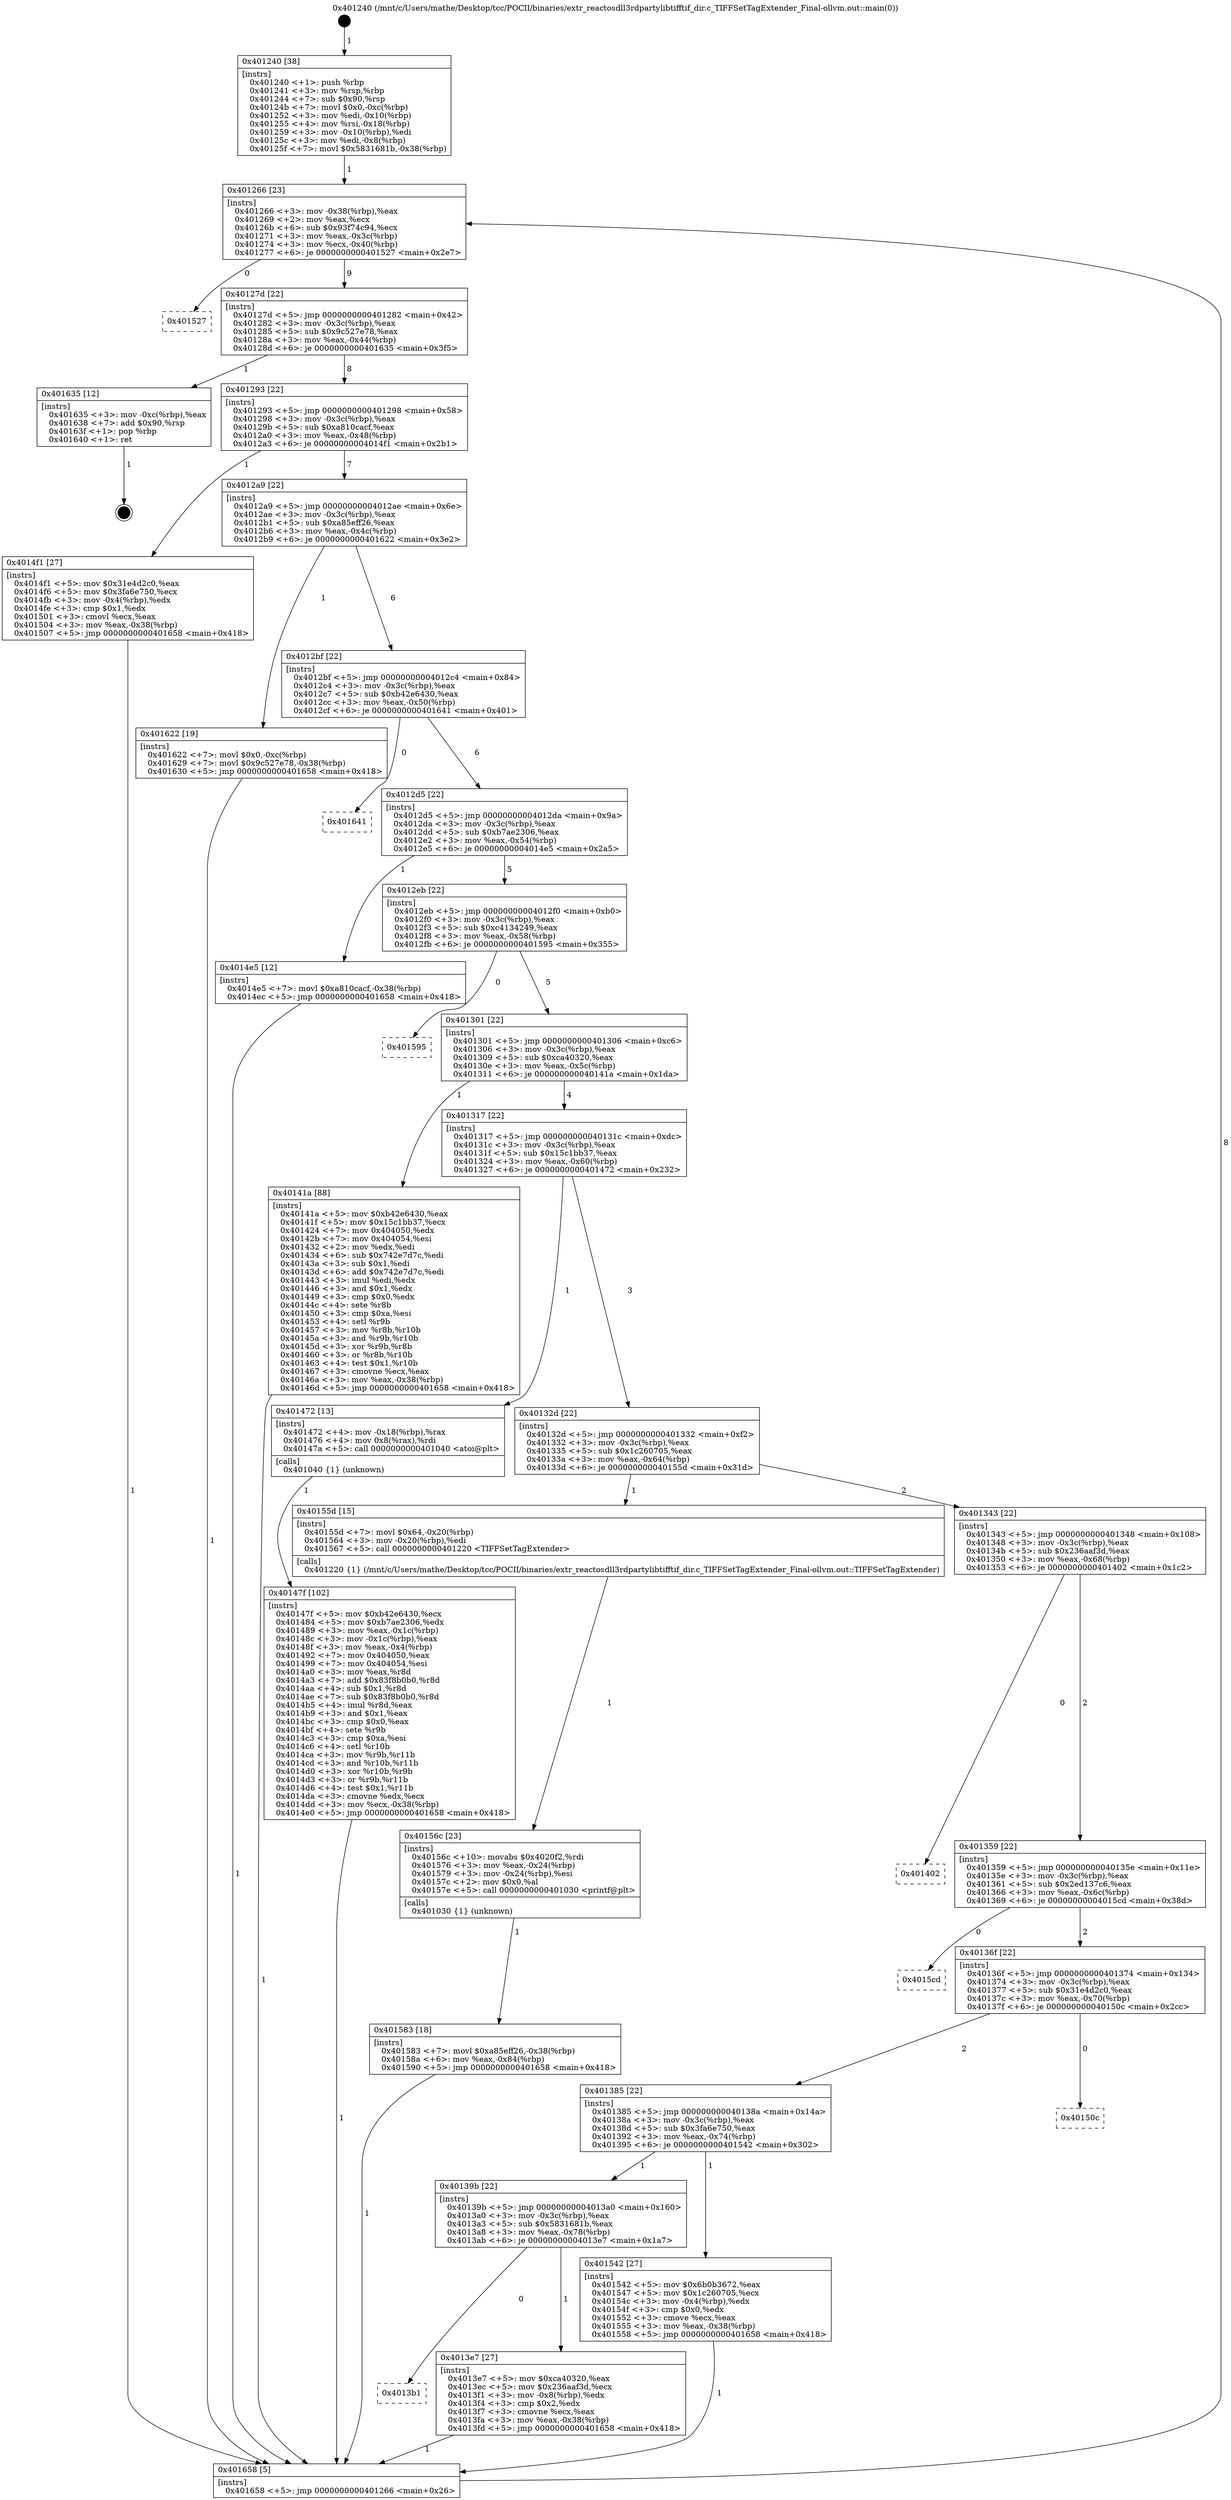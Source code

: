 digraph "0x401240" {
  label = "0x401240 (/mnt/c/Users/mathe/Desktop/tcc/POCII/binaries/extr_reactosdll3rdpartylibtifftif_dir.c_TIFFSetTagExtender_Final-ollvm.out::main(0))"
  labelloc = "t"
  node[shape=record]

  Entry [label="",width=0.3,height=0.3,shape=circle,fillcolor=black,style=filled]
  "0x401266" [label="{
     0x401266 [23]\l
     | [instrs]\l
     &nbsp;&nbsp;0x401266 \<+3\>: mov -0x38(%rbp),%eax\l
     &nbsp;&nbsp;0x401269 \<+2\>: mov %eax,%ecx\l
     &nbsp;&nbsp;0x40126b \<+6\>: sub $0x93f74c94,%ecx\l
     &nbsp;&nbsp;0x401271 \<+3\>: mov %eax,-0x3c(%rbp)\l
     &nbsp;&nbsp;0x401274 \<+3\>: mov %ecx,-0x40(%rbp)\l
     &nbsp;&nbsp;0x401277 \<+6\>: je 0000000000401527 \<main+0x2e7\>\l
  }"]
  "0x401527" [label="{
     0x401527\l
  }", style=dashed]
  "0x40127d" [label="{
     0x40127d [22]\l
     | [instrs]\l
     &nbsp;&nbsp;0x40127d \<+5\>: jmp 0000000000401282 \<main+0x42\>\l
     &nbsp;&nbsp;0x401282 \<+3\>: mov -0x3c(%rbp),%eax\l
     &nbsp;&nbsp;0x401285 \<+5\>: sub $0x9c527e78,%eax\l
     &nbsp;&nbsp;0x40128a \<+3\>: mov %eax,-0x44(%rbp)\l
     &nbsp;&nbsp;0x40128d \<+6\>: je 0000000000401635 \<main+0x3f5\>\l
  }"]
  Exit [label="",width=0.3,height=0.3,shape=circle,fillcolor=black,style=filled,peripheries=2]
  "0x401635" [label="{
     0x401635 [12]\l
     | [instrs]\l
     &nbsp;&nbsp;0x401635 \<+3\>: mov -0xc(%rbp),%eax\l
     &nbsp;&nbsp;0x401638 \<+7\>: add $0x90,%rsp\l
     &nbsp;&nbsp;0x40163f \<+1\>: pop %rbp\l
     &nbsp;&nbsp;0x401640 \<+1\>: ret\l
  }"]
  "0x401293" [label="{
     0x401293 [22]\l
     | [instrs]\l
     &nbsp;&nbsp;0x401293 \<+5\>: jmp 0000000000401298 \<main+0x58\>\l
     &nbsp;&nbsp;0x401298 \<+3\>: mov -0x3c(%rbp),%eax\l
     &nbsp;&nbsp;0x40129b \<+5\>: sub $0xa810cacf,%eax\l
     &nbsp;&nbsp;0x4012a0 \<+3\>: mov %eax,-0x48(%rbp)\l
     &nbsp;&nbsp;0x4012a3 \<+6\>: je 00000000004014f1 \<main+0x2b1\>\l
  }"]
  "0x401583" [label="{
     0x401583 [18]\l
     | [instrs]\l
     &nbsp;&nbsp;0x401583 \<+7\>: movl $0xa85eff26,-0x38(%rbp)\l
     &nbsp;&nbsp;0x40158a \<+6\>: mov %eax,-0x84(%rbp)\l
     &nbsp;&nbsp;0x401590 \<+5\>: jmp 0000000000401658 \<main+0x418\>\l
  }"]
  "0x4014f1" [label="{
     0x4014f1 [27]\l
     | [instrs]\l
     &nbsp;&nbsp;0x4014f1 \<+5\>: mov $0x31e4d2c0,%eax\l
     &nbsp;&nbsp;0x4014f6 \<+5\>: mov $0x3fa6e750,%ecx\l
     &nbsp;&nbsp;0x4014fb \<+3\>: mov -0x4(%rbp),%edx\l
     &nbsp;&nbsp;0x4014fe \<+3\>: cmp $0x1,%edx\l
     &nbsp;&nbsp;0x401501 \<+3\>: cmovl %ecx,%eax\l
     &nbsp;&nbsp;0x401504 \<+3\>: mov %eax,-0x38(%rbp)\l
     &nbsp;&nbsp;0x401507 \<+5\>: jmp 0000000000401658 \<main+0x418\>\l
  }"]
  "0x4012a9" [label="{
     0x4012a9 [22]\l
     | [instrs]\l
     &nbsp;&nbsp;0x4012a9 \<+5\>: jmp 00000000004012ae \<main+0x6e\>\l
     &nbsp;&nbsp;0x4012ae \<+3\>: mov -0x3c(%rbp),%eax\l
     &nbsp;&nbsp;0x4012b1 \<+5\>: sub $0xa85eff26,%eax\l
     &nbsp;&nbsp;0x4012b6 \<+3\>: mov %eax,-0x4c(%rbp)\l
     &nbsp;&nbsp;0x4012b9 \<+6\>: je 0000000000401622 \<main+0x3e2\>\l
  }"]
  "0x40156c" [label="{
     0x40156c [23]\l
     | [instrs]\l
     &nbsp;&nbsp;0x40156c \<+10\>: movabs $0x4020f2,%rdi\l
     &nbsp;&nbsp;0x401576 \<+3\>: mov %eax,-0x24(%rbp)\l
     &nbsp;&nbsp;0x401579 \<+3\>: mov -0x24(%rbp),%esi\l
     &nbsp;&nbsp;0x40157c \<+2\>: mov $0x0,%al\l
     &nbsp;&nbsp;0x40157e \<+5\>: call 0000000000401030 \<printf@plt\>\l
     | [calls]\l
     &nbsp;&nbsp;0x401030 \{1\} (unknown)\l
  }"]
  "0x401622" [label="{
     0x401622 [19]\l
     | [instrs]\l
     &nbsp;&nbsp;0x401622 \<+7\>: movl $0x0,-0xc(%rbp)\l
     &nbsp;&nbsp;0x401629 \<+7\>: movl $0x9c527e78,-0x38(%rbp)\l
     &nbsp;&nbsp;0x401630 \<+5\>: jmp 0000000000401658 \<main+0x418\>\l
  }"]
  "0x4012bf" [label="{
     0x4012bf [22]\l
     | [instrs]\l
     &nbsp;&nbsp;0x4012bf \<+5\>: jmp 00000000004012c4 \<main+0x84\>\l
     &nbsp;&nbsp;0x4012c4 \<+3\>: mov -0x3c(%rbp),%eax\l
     &nbsp;&nbsp;0x4012c7 \<+5\>: sub $0xb42e6430,%eax\l
     &nbsp;&nbsp;0x4012cc \<+3\>: mov %eax,-0x50(%rbp)\l
     &nbsp;&nbsp;0x4012cf \<+6\>: je 0000000000401641 \<main+0x401\>\l
  }"]
  "0x40147f" [label="{
     0x40147f [102]\l
     | [instrs]\l
     &nbsp;&nbsp;0x40147f \<+5\>: mov $0xb42e6430,%ecx\l
     &nbsp;&nbsp;0x401484 \<+5\>: mov $0xb7ae2306,%edx\l
     &nbsp;&nbsp;0x401489 \<+3\>: mov %eax,-0x1c(%rbp)\l
     &nbsp;&nbsp;0x40148c \<+3\>: mov -0x1c(%rbp),%eax\l
     &nbsp;&nbsp;0x40148f \<+3\>: mov %eax,-0x4(%rbp)\l
     &nbsp;&nbsp;0x401492 \<+7\>: mov 0x404050,%eax\l
     &nbsp;&nbsp;0x401499 \<+7\>: mov 0x404054,%esi\l
     &nbsp;&nbsp;0x4014a0 \<+3\>: mov %eax,%r8d\l
     &nbsp;&nbsp;0x4014a3 \<+7\>: add $0x83f8b0b0,%r8d\l
     &nbsp;&nbsp;0x4014aa \<+4\>: sub $0x1,%r8d\l
     &nbsp;&nbsp;0x4014ae \<+7\>: sub $0x83f8b0b0,%r8d\l
     &nbsp;&nbsp;0x4014b5 \<+4\>: imul %r8d,%eax\l
     &nbsp;&nbsp;0x4014b9 \<+3\>: and $0x1,%eax\l
     &nbsp;&nbsp;0x4014bc \<+3\>: cmp $0x0,%eax\l
     &nbsp;&nbsp;0x4014bf \<+4\>: sete %r9b\l
     &nbsp;&nbsp;0x4014c3 \<+3\>: cmp $0xa,%esi\l
     &nbsp;&nbsp;0x4014c6 \<+4\>: setl %r10b\l
     &nbsp;&nbsp;0x4014ca \<+3\>: mov %r9b,%r11b\l
     &nbsp;&nbsp;0x4014cd \<+3\>: and %r10b,%r11b\l
     &nbsp;&nbsp;0x4014d0 \<+3\>: xor %r10b,%r9b\l
     &nbsp;&nbsp;0x4014d3 \<+3\>: or %r9b,%r11b\l
     &nbsp;&nbsp;0x4014d6 \<+4\>: test $0x1,%r11b\l
     &nbsp;&nbsp;0x4014da \<+3\>: cmovne %edx,%ecx\l
     &nbsp;&nbsp;0x4014dd \<+3\>: mov %ecx,-0x38(%rbp)\l
     &nbsp;&nbsp;0x4014e0 \<+5\>: jmp 0000000000401658 \<main+0x418\>\l
  }"]
  "0x401641" [label="{
     0x401641\l
  }", style=dashed]
  "0x4012d5" [label="{
     0x4012d5 [22]\l
     | [instrs]\l
     &nbsp;&nbsp;0x4012d5 \<+5\>: jmp 00000000004012da \<main+0x9a\>\l
     &nbsp;&nbsp;0x4012da \<+3\>: mov -0x3c(%rbp),%eax\l
     &nbsp;&nbsp;0x4012dd \<+5\>: sub $0xb7ae2306,%eax\l
     &nbsp;&nbsp;0x4012e2 \<+3\>: mov %eax,-0x54(%rbp)\l
     &nbsp;&nbsp;0x4012e5 \<+6\>: je 00000000004014e5 \<main+0x2a5\>\l
  }"]
  "0x401240" [label="{
     0x401240 [38]\l
     | [instrs]\l
     &nbsp;&nbsp;0x401240 \<+1\>: push %rbp\l
     &nbsp;&nbsp;0x401241 \<+3\>: mov %rsp,%rbp\l
     &nbsp;&nbsp;0x401244 \<+7\>: sub $0x90,%rsp\l
     &nbsp;&nbsp;0x40124b \<+7\>: movl $0x0,-0xc(%rbp)\l
     &nbsp;&nbsp;0x401252 \<+3\>: mov %edi,-0x10(%rbp)\l
     &nbsp;&nbsp;0x401255 \<+4\>: mov %rsi,-0x18(%rbp)\l
     &nbsp;&nbsp;0x401259 \<+3\>: mov -0x10(%rbp),%edi\l
     &nbsp;&nbsp;0x40125c \<+3\>: mov %edi,-0x8(%rbp)\l
     &nbsp;&nbsp;0x40125f \<+7\>: movl $0x5831681b,-0x38(%rbp)\l
  }"]
  "0x4014e5" [label="{
     0x4014e5 [12]\l
     | [instrs]\l
     &nbsp;&nbsp;0x4014e5 \<+7\>: movl $0xa810cacf,-0x38(%rbp)\l
     &nbsp;&nbsp;0x4014ec \<+5\>: jmp 0000000000401658 \<main+0x418\>\l
  }"]
  "0x4012eb" [label="{
     0x4012eb [22]\l
     | [instrs]\l
     &nbsp;&nbsp;0x4012eb \<+5\>: jmp 00000000004012f0 \<main+0xb0\>\l
     &nbsp;&nbsp;0x4012f0 \<+3\>: mov -0x3c(%rbp),%eax\l
     &nbsp;&nbsp;0x4012f3 \<+5\>: sub $0xc4134249,%eax\l
     &nbsp;&nbsp;0x4012f8 \<+3\>: mov %eax,-0x58(%rbp)\l
     &nbsp;&nbsp;0x4012fb \<+6\>: je 0000000000401595 \<main+0x355\>\l
  }"]
  "0x401658" [label="{
     0x401658 [5]\l
     | [instrs]\l
     &nbsp;&nbsp;0x401658 \<+5\>: jmp 0000000000401266 \<main+0x26\>\l
  }"]
  "0x401595" [label="{
     0x401595\l
  }", style=dashed]
  "0x401301" [label="{
     0x401301 [22]\l
     | [instrs]\l
     &nbsp;&nbsp;0x401301 \<+5\>: jmp 0000000000401306 \<main+0xc6\>\l
     &nbsp;&nbsp;0x401306 \<+3\>: mov -0x3c(%rbp),%eax\l
     &nbsp;&nbsp;0x401309 \<+5\>: sub $0xca40320,%eax\l
     &nbsp;&nbsp;0x40130e \<+3\>: mov %eax,-0x5c(%rbp)\l
     &nbsp;&nbsp;0x401311 \<+6\>: je 000000000040141a \<main+0x1da\>\l
  }"]
  "0x4013b1" [label="{
     0x4013b1\l
  }", style=dashed]
  "0x40141a" [label="{
     0x40141a [88]\l
     | [instrs]\l
     &nbsp;&nbsp;0x40141a \<+5\>: mov $0xb42e6430,%eax\l
     &nbsp;&nbsp;0x40141f \<+5\>: mov $0x15c1bb37,%ecx\l
     &nbsp;&nbsp;0x401424 \<+7\>: mov 0x404050,%edx\l
     &nbsp;&nbsp;0x40142b \<+7\>: mov 0x404054,%esi\l
     &nbsp;&nbsp;0x401432 \<+2\>: mov %edx,%edi\l
     &nbsp;&nbsp;0x401434 \<+6\>: sub $0x742e7d7c,%edi\l
     &nbsp;&nbsp;0x40143a \<+3\>: sub $0x1,%edi\l
     &nbsp;&nbsp;0x40143d \<+6\>: add $0x742e7d7c,%edi\l
     &nbsp;&nbsp;0x401443 \<+3\>: imul %edi,%edx\l
     &nbsp;&nbsp;0x401446 \<+3\>: and $0x1,%edx\l
     &nbsp;&nbsp;0x401449 \<+3\>: cmp $0x0,%edx\l
     &nbsp;&nbsp;0x40144c \<+4\>: sete %r8b\l
     &nbsp;&nbsp;0x401450 \<+3\>: cmp $0xa,%esi\l
     &nbsp;&nbsp;0x401453 \<+4\>: setl %r9b\l
     &nbsp;&nbsp;0x401457 \<+3\>: mov %r8b,%r10b\l
     &nbsp;&nbsp;0x40145a \<+3\>: and %r9b,%r10b\l
     &nbsp;&nbsp;0x40145d \<+3\>: xor %r9b,%r8b\l
     &nbsp;&nbsp;0x401460 \<+3\>: or %r8b,%r10b\l
     &nbsp;&nbsp;0x401463 \<+4\>: test $0x1,%r10b\l
     &nbsp;&nbsp;0x401467 \<+3\>: cmovne %ecx,%eax\l
     &nbsp;&nbsp;0x40146a \<+3\>: mov %eax,-0x38(%rbp)\l
     &nbsp;&nbsp;0x40146d \<+5\>: jmp 0000000000401658 \<main+0x418\>\l
  }"]
  "0x401317" [label="{
     0x401317 [22]\l
     | [instrs]\l
     &nbsp;&nbsp;0x401317 \<+5\>: jmp 000000000040131c \<main+0xdc\>\l
     &nbsp;&nbsp;0x40131c \<+3\>: mov -0x3c(%rbp),%eax\l
     &nbsp;&nbsp;0x40131f \<+5\>: sub $0x15c1bb37,%eax\l
     &nbsp;&nbsp;0x401324 \<+3\>: mov %eax,-0x60(%rbp)\l
     &nbsp;&nbsp;0x401327 \<+6\>: je 0000000000401472 \<main+0x232\>\l
  }"]
  "0x4013e7" [label="{
     0x4013e7 [27]\l
     | [instrs]\l
     &nbsp;&nbsp;0x4013e7 \<+5\>: mov $0xca40320,%eax\l
     &nbsp;&nbsp;0x4013ec \<+5\>: mov $0x236aaf3d,%ecx\l
     &nbsp;&nbsp;0x4013f1 \<+3\>: mov -0x8(%rbp),%edx\l
     &nbsp;&nbsp;0x4013f4 \<+3\>: cmp $0x2,%edx\l
     &nbsp;&nbsp;0x4013f7 \<+3\>: cmovne %ecx,%eax\l
     &nbsp;&nbsp;0x4013fa \<+3\>: mov %eax,-0x38(%rbp)\l
     &nbsp;&nbsp;0x4013fd \<+5\>: jmp 0000000000401658 \<main+0x418\>\l
  }"]
  "0x401472" [label="{
     0x401472 [13]\l
     | [instrs]\l
     &nbsp;&nbsp;0x401472 \<+4\>: mov -0x18(%rbp),%rax\l
     &nbsp;&nbsp;0x401476 \<+4\>: mov 0x8(%rax),%rdi\l
     &nbsp;&nbsp;0x40147a \<+5\>: call 0000000000401040 \<atoi@plt\>\l
     | [calls]\l
     &nbsp;&nbsp;0x401040 \{1\} (unknown)\l
  }"]
  "0x40132d" [label="{
     0x40132d [22]\l
     | [instrs]\l
     &nbsp;&nbsp;0x40132d \<+5\>: jmp 0000000000401332 \<main+0xf2\>\l
     &nbsp;&nbsp;0x401332 \<+3\>: mov -0x3c(%rbp),%eax\l
     &nbsp;&nbsp;0x401335 \<+5\>: sub $0x1c260705,%eax\l
     &nbsp;&nbsp;0x40133a \<+3\>: mov %eax,-0x64(%rbp)\l
     &nbsp;&nbsp;0x40133d \<+6\>: je 000000000040155d \<main+0x31d\>\l
  }"]
  "0x40139b" [label="{
     0x40139b [22]\l
     | [instrs]\l
     &nbsp;&nbsp;0x40139b \<+5\>: jmp 00000000004013a0 \<main+0x160\>\l
     &nbsp;&nbsp;0x4013a0 \<+3\>: mov -0x3c(%rbp),%eax\l
     &nbsp;&nbsp;0x4013a3 \<+5\>: sub $0x5831681b,%eax\l
     &nbsp;&nbsp;0x4013a8 \<+3\>: mov %eax,-0x78(%rbp)\l
     &nbsp;&nbsp;0x4013ab \<+6\>: je 00000000004013e7 \<main+0x1a7\>\l
  }"]
  "0x40155d" [label="{
     0x40155d [15]\l
     | [instrs]\l
     &nbsp;&nbsp;0x40155d \<+7\>: movl $0x64,-0x20(%rbp)\l
     &nbsp;&nbsp;0x401564 \<+3\>: mov -0x20(%rbp),%edi\l
     &nbsp;&nbsp;0x401567 \<+5\>: call 0000000000401220 \<TIFFSetTagExtender\>\l
     | [calls]\l
     &nbsp;&nbsp;0x401220 \{1\} (/mnt/c/Users/mathe/Desktop/tcc/POCII/binaries/extr_reactosdll3rdpartylibtifftif_dir.c_TIFFSetTagExtender_Final-ollvm.out::TIFFSetTagExtender)\l
  }"]
  "0x401343" [label="{
     0x401343 [22]\l
     | [instrs]\l
     &nbsp;&nbsp;0x401343 \<+5\>: jmp 0000000000401348 \<main+0x108\>\l
     &nbsp;&nbsp;0x401348 \<+3\>: mov -0x3c(%rbp),%eax\l
     &nbsp;&nbsp;0x40134b \<+5\>: sub $0x236aaf3d,%eax\l
     &nbsp;&nbsp;0x401350 \<+3\>: mov %eax,-0x68(%rbp)\l
     &nbsp;&nbsp;0x401353 \<+6\>: je 0000000000401402 \<main+0x1c2\>\l
  }"]
  "0x401542" [label="{
     0x401542 [27]\l
     | [instrs]\l
     &nbsp;&nbsp;0x401542 \<+5\>: mov $0x6b0b3672,%eax\l
     &nbsp;&nbsp;0x401547 \<+5\>: mov $0x1c260705,%ecx\l
     &nbsp;&nbsp;0x40154c \<+3\>: mov -0x4(%rbp),%edx\l
     &nbsp;&nbsp;0x40154f \<+3\>: cmp $0x0,%edx\l
     &nbsp;&nbsp;0x401552 \<+3\>: cmove %ecx,%eax\l
     &nbsp;&nbsp;0x401555 \<+3\>: mov %eax,-0x38(%rbp)\l
     &nbsp;&nbsp;0x401558 \<+5\>: jmp 0000000000401658 \<main+0x418\>\l
  }"]
  "0x401402" [label="{
     0x401402\l
  }", style=dashed]
  "0x401359" [label="{
     0x401359 [22]\l
     | [instrs]\l
     &nbsp;&nbsp;0x401359 \<+5\>: jmp 000000000040135e \<main+0x11e\>\l
     &nbsp;&nbsp;0x40135e \<+3\>: mov -0x3c(%rbp),%eax\l
     &nbsp;&nbsp;0x401361 \<+5\>: sub $0x2ed137c6,%eax\l
     &nbsp;&nbsp;0x401366 \<+3\>: mov %eax,-0x6c(%rbp)\l
     &nbsp;&nbsp;0x401369 \<+6\>: je 00000000004015cd \<main+0x38d\>\l
  }"]
  "0x401385" [label="{
     0x401385 [22]\l
     | [instrs]\l
     &nbsp;&nbsp;0x401385 \<+5\>: jmp 000000000040138a \<main+0x14a\>\l
     &nbsp;&nbsp;0x40138a \<+3\>: mov -0x3c(%rbp),%eax\l
     &nbsp;&nbsp;0x40138d \<+5\>: sub $0x3fa6e750,%eax\l
     &nbsp;&nbsp;0x401392 \<+3\>: mov %eax,-0x74(%rbp)\l
     &nbsp;&nbsp;0x401395 \<+6\>: je 0000000000401542 \<main+0x302\>\l
  }"]
  "0x4015cd" [label="{
     0x4015cd\l
  }", style=dashed]
  "0x40136f" [label="{
     0x40136f [22]\l
     | [instrs]\l
     &nbsp;&nbsp;0x40136f \<+5\>: jmp 0000000000401374 \<main+0x134\>\l
     &nbsp;&nbsp;0x401374 \<+3\>: mov -0x3c(%rbp),%eax\l
     &nbsp;&nbsp;0x401377 \<+5\>: sub $0x31e4d2c0,%eax\l
     &nbsp;&nbsp;0x40137c \<+3\>: mov %eax,-0x70(%rbp)\l
     &nbsp;&nbsp;0x40137f \<+6\>: je 000000000040150c \<main+0x2cc\>\l
  }"]
  "0x40150c" [label="{
     0x40150c\l
  }", style=dashed]
  Entry -> "0x401240" [label=" 1"]
  "0x401266" -> "0x401527" [label=" 0"]
  "0x401266" -> "0x40127d" [label=" 9"]
  "0x401635" -> Exit [label=" 1"]
  "0x40127d" -> "0x401635" [label=" 1"]
  "0x40127d" -> "0x401293" [label=" 8"]
  "0x401622" -> "0x401658" [label=" 1"]
  "0x401293" -> "0x4014f1" [label=" 1"]
  "0x401293" -> "0x4012a9" [label=" 7"]
  "0x401583" -> "0x401658" [label=" 1"]
  "0x4012a9" -> "0x401622" [label=" 1"]
  "0x4012a9" -> "0x4012bf" [label=" 6"]
  "0x40156c" -> "0x401583" [label=" 1"]
  "0x4012bf" -> "0x401641" [label=" 0"]
  "0x4012bf" -> "0x4012d5" [label=" 6"]
  "0x40155d" -> "0x40156c" [label=" 1"]
  "0x4012d5" -> "0x4014e5" [label=" 1"]
  "0x4012d5" -> "0x4012eb" [label=" 5"]
  "0x401542" -> "0x401658" [label=" 1"]
  "0x4012eb" -> "0x401595" [label=" 0"]
  "0x4012eb" -> "0x401301" [label=" 5"]
  "0x4014f1" -> "0x401658" [label=" 1"]
  "0x401301" -> "0x40141a" [label=" 1"]
  "0x401301" -> "0x401317" [label=" 4"]
  "0x4014e5" -> "0x401658" [label=" 1"]
  "0x401317" -> "0x401472" [label=" 1"]
  "0x401317" -> "0x40132d" [label=" 3"]
  "0x40147f" -> "0x401658" [label=" 1"]
  "0x40132d" -> "0x40155d" [label=" 1"]
  "0x40132d" -> "0x401343" [label=" 2"]
  "0x40141a" -> "0x401658" [label=" 1"]
  "0x401343" -> "0x401402" [label=" 0"]
  "0x401343" -> "0x401359" [label=" 2"]
  "0x401658" -> "0x401266" [label=" 8"]
  "0x401359" -> "0x4015cd" [label=" 0"]
  "0x401359" -> "0x40136f" [label=" 2"]
  "0x4013e7" -> "0x401658" [label=" 1"]
  "0x40136f" -> "0x40150c" [label=" 0"]
  "0x40136f" -> "0x401385" [label=" 2"]
  "0x401240" -> "0x401266" [label=" 1"]
  "0x401385" -> "0x401542" [label=" 1"]
  "0x401385" -> "0x40139b" [label=" 1"]
  "0x401472" -> "0x40147f" [label=" 1"]
  "0x40139b" -> "0x4013e7" [label=" 1"]
  "0x40139b" -> "0x4013b1" [label=" 0"]
}
